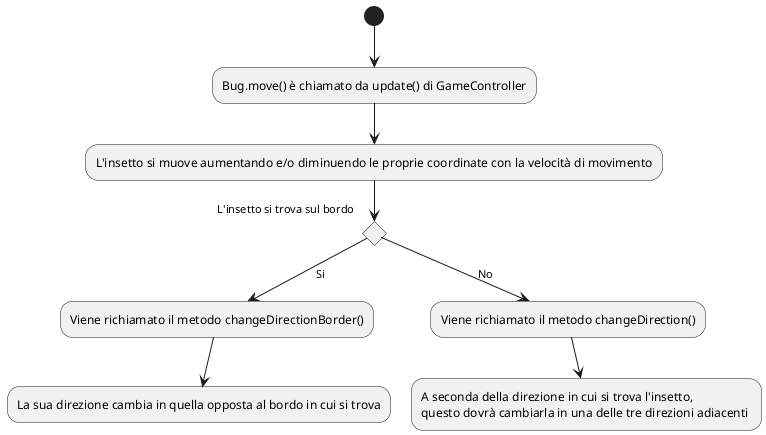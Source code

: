 @startuml
'https://plantuml.com/activity-diagram-beta

(*)  --> "Bug.move() è chiamato da update() di GameController"
--> "L'insetto si muove aumentando e/o diminuendo le proprie coordinate con la velocità di movimento"
If "L'insetto si trova sul bordo" then
--> [Si] "Viene richiamato il metodo changeDirectionBorder()"
--> "La sua direzione cambia in quella opposta al bordo in cui si trova"
else
--> [No] "Viene richiamato il metodo changeDirection()"
--> "A seconda della direzione in cui si trova l'insetto,
questo dovrà cambiarla in una delle tre direzioni adiacenti "
Endif


@enduml
